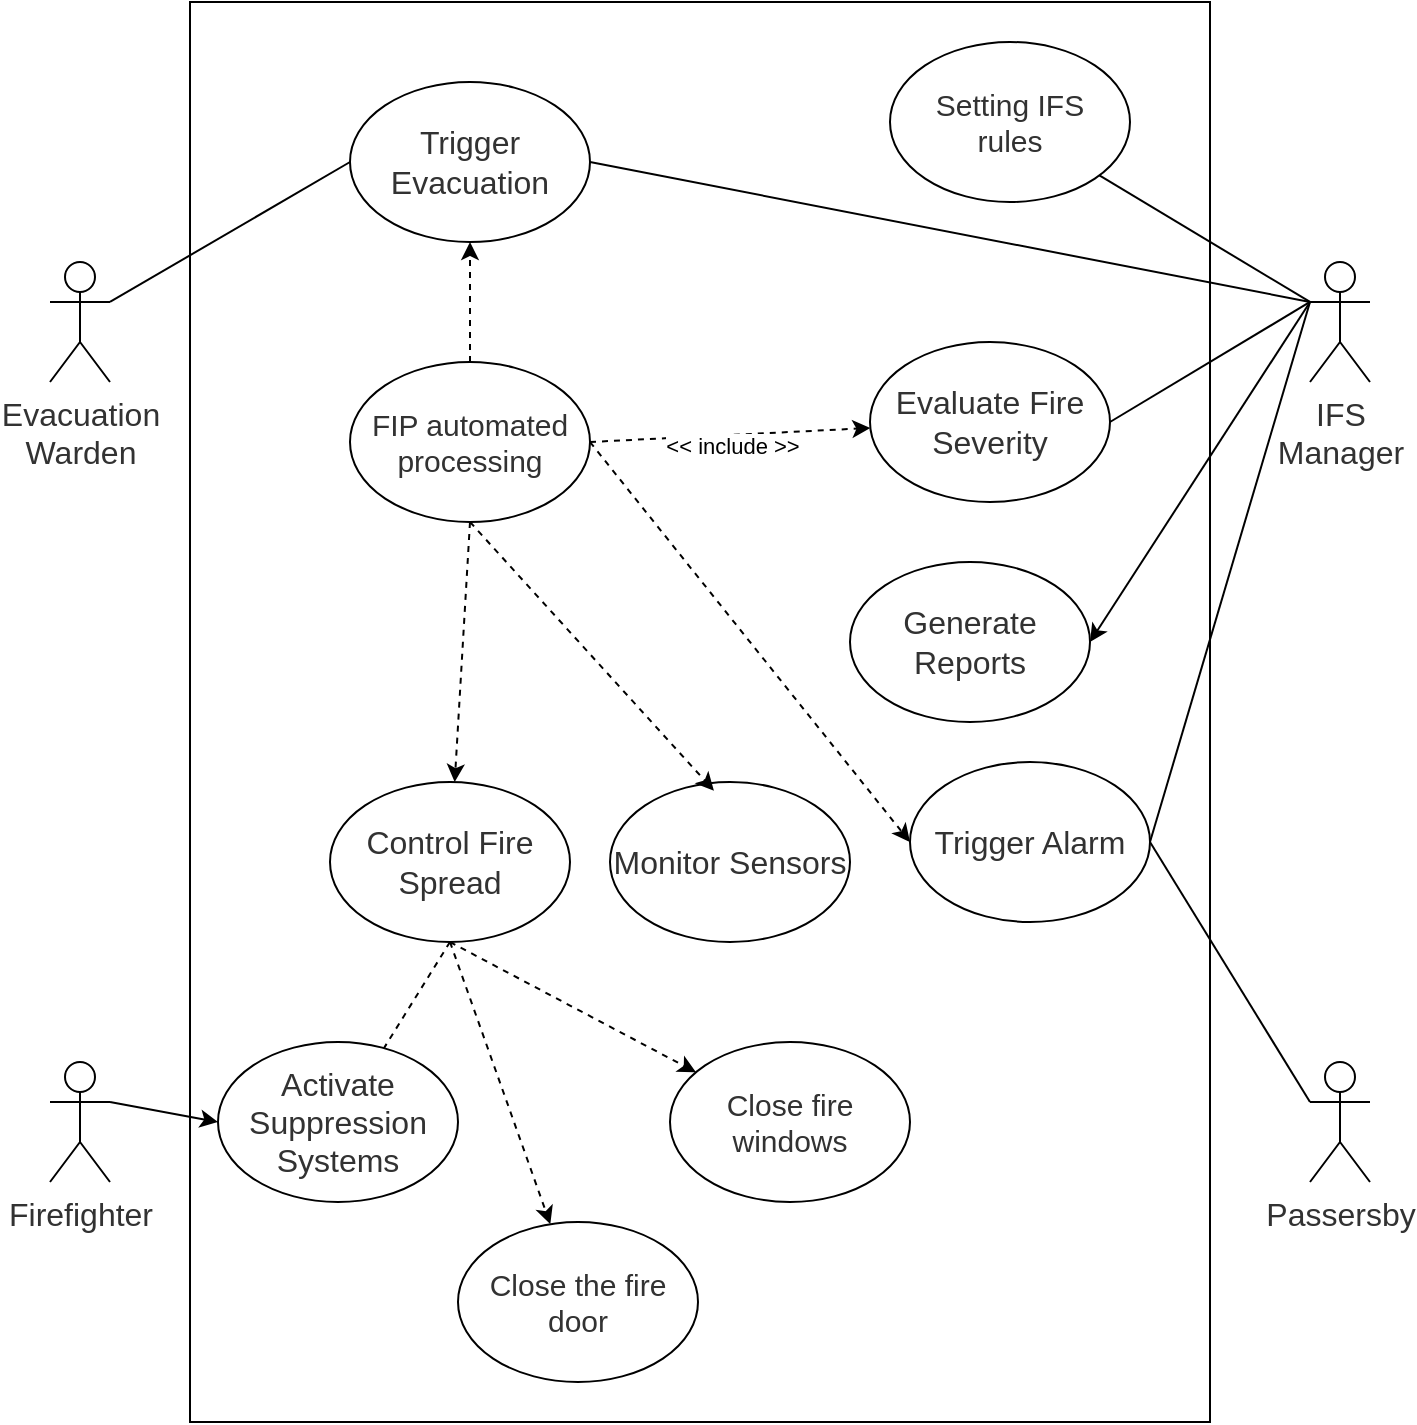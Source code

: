 <mxfile version="24.5.5" type="github">
  <diagram name="第 1 页" id="umxzl28w_7Frq8w19yzO">
    <mxGraphModel dx="1338" dy="908" grid="1" gridSize="10" guides="1" tooltips="1" connect="1" arrows="1" fold="1" page="1" pageScale="1" pageWidth="827" pageHeight="1169" math="0" shadow="0">
      <root>
        <mxCell id="0" />
        <mxCell id="1" parent="0" />
        <mxCell id="QTKD-8OSb_6cW6TbMTXk-1" value="" style="rounded=0;whiteSpace=wrap;html=1;" vertex="1" parent="1">
          <mxGeometry x="160" y="140" width="510" height="710" as="geometry" />
        </mxCell>
        <mxCell id="QTKD-8OSb_6cW6TbMTXk-18" style="rounded=0;orthogonalLoop=1;jettySize=auto;html=1;exitX=1;exitY=0.333;exitDx=0;exitDy=0;exitPerimeter=0;entryX=0;entryY=0.5;entryDx=0;entryDy=0;strokeColor=default;endArrow=none;endFill=0;" edge="1" parent="1" source="JHXLXgb01uyuLItqDjtC-1" target="QTKD-8OSb_6cW6TbMTXk-6">
          <mxGeometry relative="1" as="geometry" />
        </mxCell>
        <mxCell id="JHXLXgb01uyuLItqDjtC-1" value="&lt;span style=&quot;color: rgb(50, 50, 50); font-family: &amp;quot;Microsoft YaHei&amp;quot;, 微软雅黑, Arial; font-size: 16px; text-wrap: wrap; background-color: rgba(255, 255, 255, 0.01);&quot;&gt;Evacuation&lt;/span&gt;&lt;div&gt;&lt;span style=&quot;color: rgb(50, 50, 50); font-family: &amp;quot;Microsoft YaHei&amp;quot;, 微软雅黑, Arial; font-size: 16px; text-wrap: wrap; background-color: rgba(255, 255, 255, 0.01);&quot;&gt;Warden&lt;/span&gt;&lt;/div&gt;" style="shape=umlActor;verticalLabelPosition=bottom;verticalAlign=top;html=1;outlineConnect=0;" parent="1" vertex="1">
          <mxGeometry x="90" y="270" width="30" height="60" as="geometry" />
        </mxCell>
        <mxCell id="QTKD-8OSb_6cW6TbMTXk-34" style="rounded=0;orthogonalLoop=1;jettySize=auto;html=1;exitX=1;exitY=0.333;exitDx=0;exitDy=0;exitPerimeter=0;entryX=0;entryY=0.5;entryDx=0;entryDy=0;" edge="1" parent="1" source="QTKD-8OSb_6cW6TbMTXk-2" target="QTKD-8OSb_6cW6TbMTXk-12">
          <mxGeometry relative="1" as="geometry" />
        </mxCell>
        <mxCell id="QTKD-8OSb_6cW6TbMTXk-2" value="&lt;span style=&quot;color: rgb(50, 50, 50); font-family: &amp;quot;Microsoft YaHei&amp;quot;, 微软雅黑, Arial; font-size: 16px; text-wrap: wrap; background-color: rgba(255, 255, 255, 0.01);&quot;&gt;Firefighter&lt;/span&gt;" style="shape=umlActor;verticalLabelPosition=bottom;verticalAlign=top;html=1;outlineConnect=0;" vertex="1" parent="1">
          <mxGeometry x="90" y="670" width="30" height="60" as="geometry" />
        </mxCell>
        <mxCell id="QTKD-8OSb_6cW6TbMTXk-19" style="rounded=0;orthogonalLoop=1;jettySize=auto;html=1;exitX=0;exitY=0.333;exitDx=0;exitDy=0;exitPerimeter=0;endArrow=none;endFill=0;" edge="1" parent="1" source="QTKD-8OSb_6cW6TbMTXk-3" target="QTKD-8OSb_6cW6TbMTXk-7">
          <mxGeometry relative="1" as="geometry" />
        </mxCell>
        <mxCell id="QTKD-8OSb_6cW6TbMTXk-20" style="rounded=0;orthogonalLoop=1;jettySize=auto;html=1;exitX=0;exitY=0.333;exitDx=0;exitDy=0;exitPerimeter=0;entryX=1;entryY=0.5;entryDx=0;entryDy=0;endArrow=none;endFill=0;" edge="1" parent="1" source="QTKD-8OSb_6cW6TbMTXk-3" target="QTKD-8OSb_6cW6TbMTXk-6">
          <mxGeometry relative="1" as="geometry" />
        </mxCell>
        <mxCell id="QTKD-8OSb_6cW6TbMTXk-21" style="rounded=0;orthogonalLoop=1;jettySize=auto;html=1;exitX=0;exitY=0.333;exitDx=0;exitDy=0;exitPerimeter=0;entryX=1;entryY=0.5;entryDx=0;entryDy=0;endArrow=none;endFill=0;" edge="1" parent="1" source="QTKD-8OSb_6cW6TbMTXk-3" target="QTKD-8OSb_6cW6TbMTXk-9">
          <mxGeometry relative="1" as="geometry" />
        </mxCell>
        <mxCell id="QTKD-8OSb_6cW6TbMTXk-22" style="rounded=0;orthogonalLoop=1;jettySize=auto;html=1;exitX=0;exitY=0.333;exitDx=0;exitDy=0;exitPerimeter=0;entryX=1;entryY=0.5;entryDx=0;entryDy=0;endArrow=none;endFill=0;" edge="1" parent="1" source="QTKD-8OSb_6cW6TbMTXk-3" target="QTKD-8OSb_6cW6TbMTXk-15">
          <mxGeometry relative="1" as="geometry" />
        </mxCell>
        <mxCell id="QTKD-8OSb_6cW6TbMTXk-31" style="rounded=0;orthogonalLoop=1;jettySize=auto;html=1;exitX=0;exitY=0.333;exitDx=0;exitDy=0;exitPerimeter=0;entryX=1;entryY=0.5;entryDx=0;entryDy=0;" edge="1" parent="1" source="QTKD-8OSb_6cW6TbMTXk-3" target="QTKD-8OSb_6cW6TbMTXk-30">
          <mxGeometry relative="1" as="geometry" />
        </mxCell>
        <mxCell id="QTKD-8OSb_6cW6TbMTXk-3" value="&lt;span style=&quot;color: rgb(50, 50, 50); font-family: &amp;quot;Microsoft YaHei&amp;quot;, 微软雅黑, Arial; font-size: 16px; text-wrap: wrap; background-color: rgba(255, 255, 255, 0.01);&quot;&gt;IFS Manager&lt;/span&gt;" style="shape=umlActor;verticalLabelPosition=bottom;verticalAlign=top;html=1;outlineConnect=0;" vertex="1" parent="1">
          <mxGeometry x="720" y="270" width="30" height="60" as="geometry" />
        </mxCell>
        <mxCell id="QTKD-8OSb_6cW6TbMTXk-23" style="rounded=0;orthogonalLoop=1;jettySize=auto;html=1;exitX=0;exitY=0.333;exitDx=0;exitDy=0;exitPerimeter=0;entryX=1;entryY=0.5;entryDx=0;entryDy=0;endArrow=none;endFill=0;" edge="1" parent="1" source="QTKD-8OSb_6cW6TbMTXk-4" target="QTKD-8OSb_6cW6TbMTXk-15">
          <mxGeometry relative="1" as="geometry" />
        </mxCell>
        <mxCell id="QTKD-8OSb_6cW6TbMTXk-4" value="&lt;span style=&quot;color: rgb(50, 50, 50); font-family: &amp;quot;Microsoft YaHei&amp;quot;, 微软雅黑, Arial; font-size: 16px; text-wrap: wrap; background-color: rgba(255, 255, 255, 0.01);&quot;&gt;Passersby&lt;/span&gt;" style="shape=umlActor;verticalLabelPosition=bottom;verticalAlign=top;html=1;outlineConnect=0;" vertex="1" parent="1">
          <mxGeometry x="720" y="670" width="30" height="60" as="geometry" />
        </mxCell>
        <mxCell id="QTKD-8OSb_6cW6TbMTXk-6" value="&lt;span style=&quot;color: rgb(50, 50, 50); font-family: &amp;quot;Microsoft YaHei&amp;quot;, 微软雅黑, Arial; font-size: 16px; background-color: rgba(255, 255, 255, 0.01);&quot;&gt;Trigger Evacuation&lt;/span&gt;" style="ellipse;whiteSpace=wrap;html=1;" vertex="1" parent="1">
          <mxGeometry x="240" y="180" width="120" height="80" as="geometry" />
        </mxCell>
        <mxCell id="QTKD-8OSb_6cW6TbMTXk-7" value="&lt;span style=&quot;color: rgb(50, 50, 50); font-family: &amp;quot;Microsoft YaHei&amp;quot;, 微软雅黑, Arial; font-size: 15px; background-color: rgba(255, 255, 255, 0.01);&quot;&gt;Setting IFS&lt;/span&gt;&lt;div&gt;&lt;span style=&quot;color: rgb(50, 50, 50); font-family: &amp;quot;Microsoft YaHei&amp;quot;, 微软雅黑, Arial; font-size: 15px; background-color: rgba(255, 255, 255, 0.01);&quot;&gt;rules&lt;/span&gt;&lt;/div&gt;" style="ellipse;whiteSpace=wrap;html=1;" vertex="1" parent="1">
          <mxGeometry x="510" y="160" width="120" height="80" as="geometry" />
        </mxCell>
        <mxCell id="QTKD-8OSb_6cW6TbMTXk-24" style="edgeStyle=orthogonalEdgeStyle;rounded=0;orthogonalLoop=1;jettySize=auto;html=1;exitX=0.5;exitY=0;exitDx=0;exitDy=0;dashed=1;" edge="1" parent="1" source="QTKD-8OSb_6cW6TbMTXk-8" target="QTKD-8OSb_6cW6TbMTXk-6">
          <mxGeometry relative="1" as="geometry" />
        </mxCell>
        <mxCell id="QTKD-8OSb_6cW6TbMTXk-25" style="rounded=0;orthogonalLoop=1;jettySize=auto;html=1;exitX=0.5;exitY=1;exitDx=0;exitDy=0;dashed=1;" edge="1" parent="1" source="QTKD-8OSb_6cW6TbMTXk-8" target="QTKD-8OSb_6cW6TbMTXk-10">
          <mxGeometry relative="1" as="geometry" />
        </mxCell>
        <mxCell id="QTKD-8OSb_6cW6TbMTXk-32" style="rounded=0;orthogonalLoop=1;jettySize=auto;html=1;exitX=1;exitY=0.5;exitDx=0;exitDy=0;entryX=0;entryY=0.5;entryDx=0;entryDy=0;dashed=1;" edge="1" parent="1" source="QTKD-8OSb_6cW6TbMTXk-8" target="QTKD-8OSb_6cW6TbMTXk-15">
          <mxGeometry relative="1" as="geometry" />
        </mxCell>
        <mxCell id="QTKD-8OSb_6cW6TbMTXk-33" style="rounded=0;orthogonalLoop=1;jettySize=auto;html=1;exitX=1;exitY=0.5;exitDx=0;exitDy=0;dashed=1;" edge="1" parent="1" source="QTKD-8OSb_6cW6TbMTXk-8" target="QTKD-8OSb_6cW6TbMTXk-9">
          <mxGeometry relative="1" as="geometry" />
        </mxCell>
        <mxCell id="QTKD-8OSb_6cW6TbMTXk-36" value="&amp;lt;&amp;lt; include &amp;gt;&amp;gt;" style="edgeLabel;html=1;align=center;verticalAlign=middle;resizable=0;points=[];" vertex="1" connectable="0" parent="QTKD-8OSb_6cW6TbMTXk-33">
          <mxGeometry x="0.015" y="-5" relative="1" as="geometry">
            <mxPoint as="offset" />
          </mxGeometry>
        </mxCell>
        <mxCell id="QTKD-8OSb_6cW6TbMTXk-8" value="&lt;span style=&quot;color: rgb(50, 50, 50); font-family: &amp;quot;Microsoft YaHei&amp;quot;, 微软雅黑, Arial; font-size: 15px; background-color: rgba(255, 255, 255, 0.01);&quot;&gt;FIP automated processing&lt;/span&gt;" style="ellipse;whiteSpace=wrap;html=1;" vertex="1" parent="1">
          <mxGeometry x="240" y="320" width="120" height="80" as="geometry" />
        </mxCell>
        <mxCell id="QTKD-8OSb_6cW6TbMTXk-9" value="&lt;span style=&quot;color: rgb(50, 50, 50); font-family: &amp;quot;Microsoft YaHei&amp;quot;, 微软雅黑, Arial; font-size: 16px; background-color: rgba(255, 255, 255, 0.01);&quot;&gt;Evaluate Fire Severity&lt;/span&gt;" style="ellipse;whiteSpace=wrap;html=1;" vertex="1" parent="1">
          <mxGeometry x="500" y="310" width="120" height="80" as="geometry" />
        </mxCell>
        <mxCell id="QTKD-8OSb_6cW6TbMTXk-27" style="rounded=0;orthogonalLoop=1;jettySize=auto;html=1;exitX=0.5;exitY=1;exitDx=0;exitDy=0;endArrow=none;endFill=0;dashed=1;" edge="1" parent="1" source="QTKD-8OSb_6cW6TbMTXk-10" target="QTKD-8OSb_6cW6TbMTXk-12">
          <mxGeometry relative="1" as="geometry" />
        </mxCell>
        <mxCell id="QTKD-8OSb_6cW6TbMTXk-28" style="rounded=0;orthogonalLoop=1;jettySize=auto;html=1;exitX=0.5;exitY=1;exitDx=0;exitDy=0;dashed=1;" edge="1" parent="1" source="QTKD-8OSb_6cW6TbMTXk-10" target="QTKD-8OSb_6cW6TbMTXk-13">
          <mxGeometry relative="1" as="geometry" />
        </mxCell>
        <mxCell id="QTKD-8OSb_6cW6TbMTXk-29" style="rounded=0;orthogonalLoop=1;jettySize=auto;html=1;exitX=0.5;exitY=1;exitDx=0;exitDy=0;dashed=1;" edge="1" parent="1" source="QTKD-8OSb_6cW6TbMTXk-10" target="QTKD-8OSb_6cW6TbMTXk-14">
          <mxGeometry relative="1" as="geometry" />
        </mxCell>
        <mxCell id="QTKD-8OSb_6cW6TbMTXk-10" value="&lt;span style=&quot;color: rgb(50, 50, 50); font-family: &amp;quot;Microsoft YaHei&amp;quot;, 微软雅黑, Arial; font-size: 16px; background-color: rgba(255, 255, 255, 0.01);&quot;&gt;Control Fire Spread&lt;/span&gt;" style="ellipse;whiteSpace=wrap;html=1;" vertex="1" parent="1">
          <mxGeometry x="230" y="530" width="120" height="80" as="geometry" />
        </mxCell>
        <mxCell id="QTKD-8OSb_6cW6TbMTXk-11" value="&lt;span style=&quot;color: rgb(50, 50, 50); font-family: &amp;quot;Microsoft YaHei&amp;quot;, 微软雅黑, Arial; font-size: 16px; background-color: rgba(255, 255, 255, 0.01);&quot;&gt;Monitor Sensors&lt;/span&gt;" style="ellipse;whiteSpace=wrap;html=1;" vertex="1" parent="1">
          <mxGeometry x="370" y="530" width="120" height="80" as="geometry" />
        </mxCell>
        <mxCell id="QTKD-8OSb_6cW6TbMTXk-12" value="&lt;span style=&quot;color: rgb(50, 50, 50); font-family: &amp;quot;Microsoft YaHei&amp;quot;, 微软雅黑, Arial; font-size: 16px; background-color: rgba(255, 255, 255, 0.01);&quot;&gt;Activate Suppression Systems&lt;/span&gt;" style="ellipse;whiteSpace=wrap;html=1;" vertex="1" parent="1">
          <mxGeometry x="174" y="660" width="120" height="80" as="geometry" />
        </mxCell>
        <mxCell id="QTKD-8OSb_6cW6TbMTXk-13" value="&lt;span style=&quot;color: rgb(50, 50, 50); font-family: &amp;quot;Microsoft YaHei&amp;quot;, 微软雅黑, Arial; font-size: 15px; background-color: rgba(255, 255, 255, 0.01);&quot;&gt;Close the fire door&lt;/span&gt;" style="ellipse;whiteSpace=wrap;html=1;" vertex="1" parent="1">
          <mxGeometry x="294" y="750" width="120" height="80" as="geometry" />
        </mxCell>
        <mxCell id="QTKD-8OSb_6cW6TbMTXk-14" value="&lt;span style=&quot;color: rgb(50, 50, 50); font-family: &amp;quot;Microsoft YaHei&amp;quot;, 微软雅黑, Arial; font-size: 15px; background-color: rgba(255, 255, 255, 0.01);&quot;&gt;Close fire windows&lt;/span&gt;" style="ellipse;whiteSpace=wrap;html=1;" vertex="1" parent="1">
          <mxGeometry x="400" y="660" width="120" height="80" as="geometry" />
        </mxCell>
        <mxCell id="QTKD-8OSb_6cW6TbMTXk-15" value="&lt;span style=&quot;color: rgb(50, 50, 50); font-family: &amp;quot;Microsoft YaHei&amp;quot;, 微软雅黑, Arial; font-size: 16px; background-color: rgba(255, 255, 255, 0.01);&quot;&gt;Trigger Alarm&lt;/span&gt;" style="ellipse;whiteSpace=wrap;html=1;" vertex="1" parent="1">
          <mxGeometry x="520" y="520" width="120" height="80" as="geometry" />
        </mxCell>
        <mxCell id="QTKD-8OSb_6cW6TbMTXk-26" style="rounded=0;orthogonalLoop=1;jettySize=auto;html=1;exitX=0.5;exitY=1;exitDx=0;exitDy=0;entryX=0.433;entryY=0.054;entryDx=0;entryDy=0;entryPerimeter=0;dashed=1;" edge="1" parent="1" source="QTKD-8OSb_6cW6TbMTXk-8" target="QTKD-8OSb_6cW6TbMTXk-11">
          <mxGeometry relative="1" as="geometry" />
        </mxCell>
        <mxCell id="QTKD-8OSb_6cW6TbMTXk-30" value="&lt;span style=&quot;color: rgb(50, 50, 50); font-family: &amp;quot;Microsoft YaHei&amp;quot;, 微软雅黑, Arial; font-size: 16px; background-color: rgba(255, 255, 255, 0.01);&quot;&gt;Generate Reports&lt;/span&gt;" style="ellipse;whiteSpace=wrap;html=1;" vertex="1" parent="1">
          <mxGeometry x="490" y="420" width="120" height="80" as="geometry" />
        </mxCell>
      </root>
    </mxGraphModel>
  </diagram>
</mxfile>
